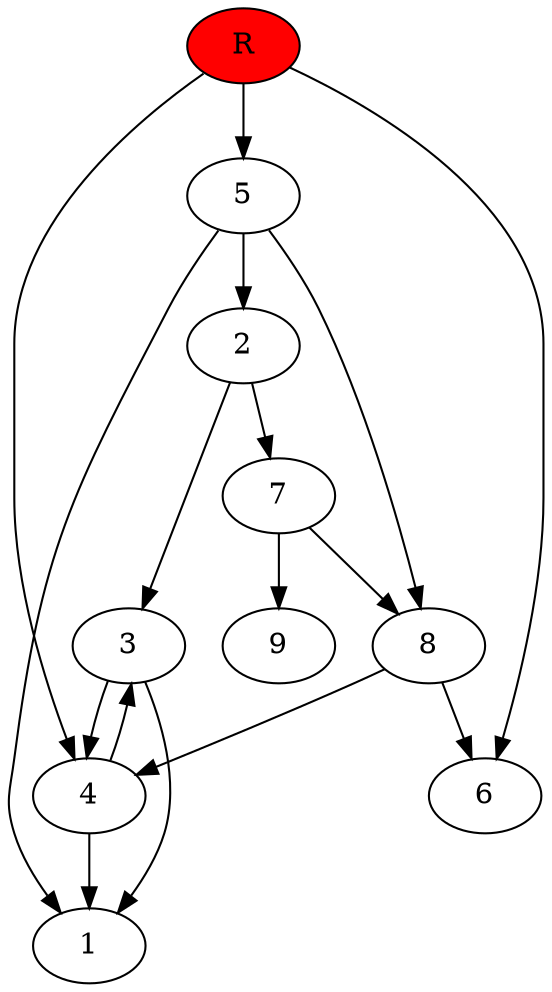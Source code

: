 digraph prb81332 {
	1
	2
	3
	4
	5
	6
	7
	8
	R [fillcolor="#ff0000" style=filled]
	2 -> 3
	2 -> 7
	3 -> 1
	3 -> 4
	4 -> 1
	4 -> 3
	5 -> 1
	5 -> 2
	5 -> 8
	7 -> 8
	7 -> 9
	8 -> 4
	8 -> 6
	R -> 4
	R -> 5
	R -> 6
}

